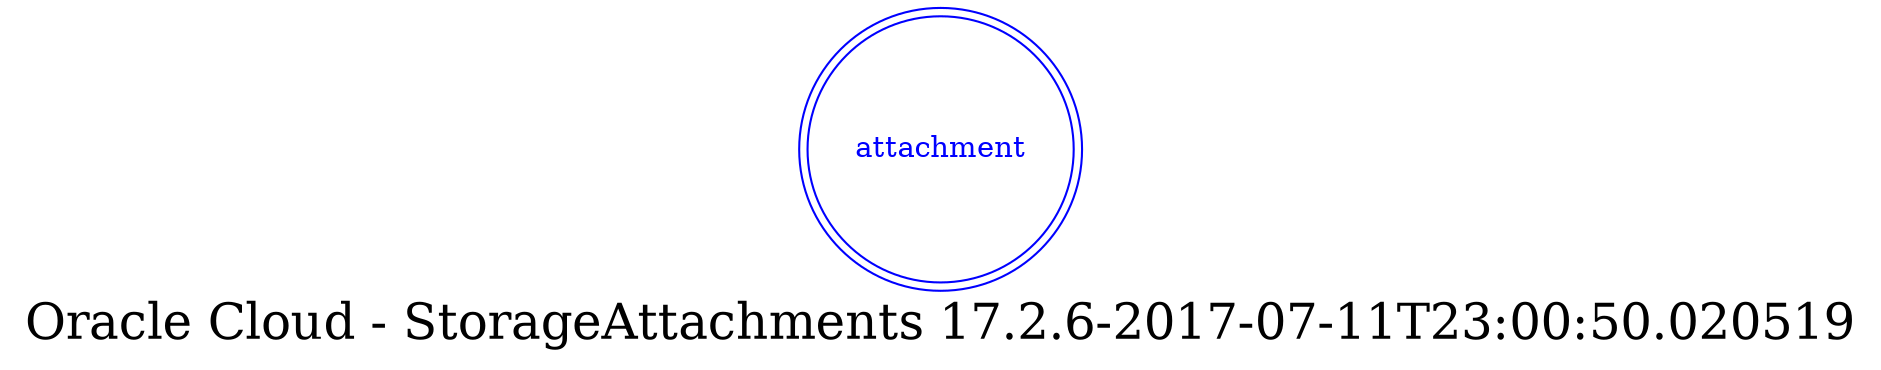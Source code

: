 digraph LexiconGraph {
graph[label="Oracle Cloud - StorageAttachments 17.2.6-2017-07-11T23:00:50.020519", fontsize=24]
splines=true
"attachment" [color=blue, fontcolor=blue, shape=doublecircle]
}
